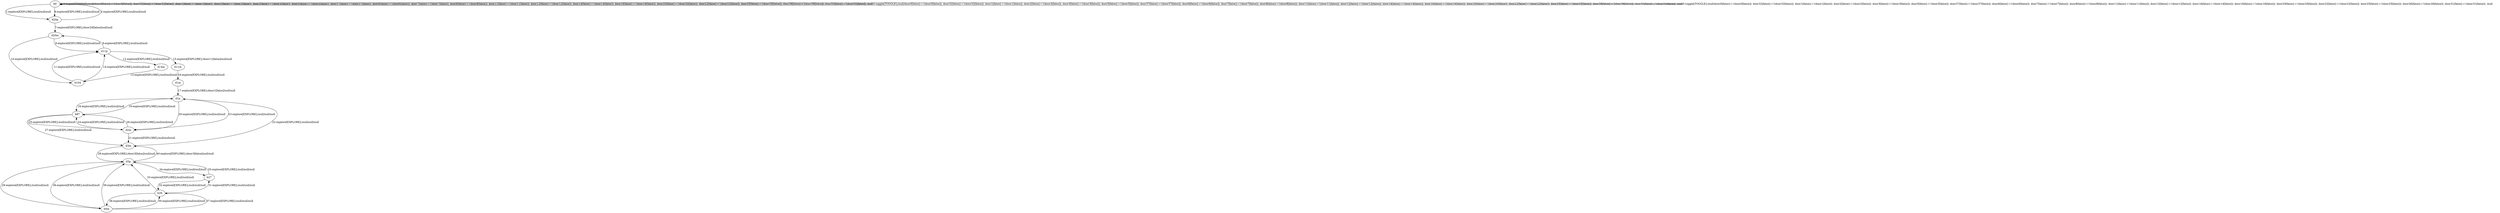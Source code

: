 # Total number of goals covered by this test: 1
# d3p --> d3m

digraph g {
"b0" -> "d20p" [label = "1-explore[EXPLORE];/null/null/null"];
"d20p" -> "b0" [label = "2-explore[EXPLORE];/null/null/null"];
"b0" -> "b0" [label = "3-toggle[TOGGLE];/null/door0[false]:=!(door0[false]); door32[false]:=!(door32[false]); door1[false]:=!(door1[false]); door2[false]:=!(door2[false]); door3[false]:=!(door3[false]); door5[false]:=!(door5[false]); door37[false]:=!(door37[false]); door6[false]:=!(door6[false]); door7[false]:=!(door7[false]); door8[false]:=!(door8[false]); door11[false]:=!(door11[false]); door12[false]:=!(door12[false]); door14[false]:=!(door14[false]); door16[false]:=!(door16[false]); door20[false]:=!(door20[false]); door22[false]:=!(door22[false]); door25[false]:=!(door25[false]); door26[false]:=!(door26[false]); door31[false]:=!(door31[false]); /null"];
"b0" -> "b0" [label = "4-toggle[TOGGLE];/null/door0[false]:=!(door0[false]); door32[false]:=!(door32[false]); door1[false]:=!(door1[false]); door2[false]:=!(door2[false]); door3[false]:=!(door3[false]); door5[false]:=!(door5[false]); door37[false]:=!(door37[false]); door6[false]:=!(door6[false]); door7[false]:=!(door7[false]); door8[false]:=!(door8[false]); door11[false]:=!(door11[false]); door12[false]:=!(door12[false]); door14[false]:=!(door14[false]); door16[false]:=!(door16[false]); door20[false]:=!(door20[false]); door22[false]:=!(door22[false]); door25[false]:=!(door25[false]); door26[false]:=!(door26[false]); door31[false]:=!(door31[false]); /null"];
"b0" -> "b0" [label = "5-toggle[TOGGLE];/null/door0[false]:=!(door0[false]); door32[false]:=!(door32[false]); door1[false]:=!(door1[false]); door2[false]:=!(door2[false]); door3[false]:=!(door3[false]); door5[false]:=!(door5[false]); door37[false]:=!(door37[false]); door6[false]:=!(door6[false]); door7[false]:=!(door7[false]); door8[false]:=!(door8[false]); door11[false]:=!(door11[false]); door12[false]:=!(door12[false]); door14[false]:=!(door14[false]); door16[false]:=!(door16[false]); door20[false]:=!(door20[false]); door22[false]:=!(door22[false]); door25[false]:=!(door25[false]); door26[false]:=!(door26[false]); door31[false]:=!(door31[false]); /null"];
"b0" -> "d20p" [label = "6-explore[EXPLORE];/null/null/null"];
"d20p" -> "d20m" [label = "7-explore[EXPLORE];/door20[false]/null/null"];
"d20m" -> "d11p" [label = "8-explore[EXPLORE];/null/null/null"];
"d11p" -> "d20m" [label = "9-explore[EXPLORE];/null/null/null"];
"d20m" -> "b104" [label = "10-explore[EXPLORE];/null/null/null"];
"b104" -> "d11p" [label = "11-explore[EXPLORE];/null/null/null"];
"d11p" -> "d14m" [label = "12-explore[EXPLORE];/null/null/null"];
"d14m" -> "b104" [label = "13-explore[EXPLORE];/null/null/null"];
"b104" -> "d11p" [label = "14-explore[EXPLORE];/null/null/null"];
"d11p" -> "d11m" [label = "15-explore[EXPLORE];/door11[false]/null/null"];
"d11m" -> "d1m" [label = "16-explore[EXPLORE];/null/null/null"];
"d1m" -> "d1p" [label = "17-explore[EXPLORE];/door1[false]/null/null"];
"d1p" -> "b87" [label = "18-explore[EXPLORE];/null/null/null"];
"b87" -> "d1p" [label = "19-explore[EXPLORE];/null/null/null"];
"d1p" -> "d2m" [label = "20-explore[EXPLORE];/null/null/null"];
"d2m" -> "d3m" [label = "21-explore[EXPLORE];/null/null/null"];
"d3m" -> "d1p" [label = "22-explore[EXPLORE];/null/null/null"];
"d1p" -> "d2m" [label = "23-explore[EXPLORE];/null/null/null"];
"d2m" -> "b87" [label = "24-explore[EXPLORE];/null/null/null"];
"b87" -> "d2m" [label = "25-explore[EXPLORE];/null/null/null"];
"d2m" -> "b87" [label = "26-explore[EXPLORE];/null/null/null"];
"b87" -> "d3m" [label = "27-explore[EXPLORE];/null/null/null"];
"d3m" -> "d3p" [label = "28-explore[EXPLORE];/door3[false]/null/null"];
"d3p" -> "d4m" [label = "29-explore[EXPLORE];/null/null/null"];
"d4m" -> "b26" [label = "30-explore[EXPLORE];/null/null/null"];
"b26" -> "b27" [label = "31-explore[EXPLORE];/null/null/null"];
"b27" -> "b26" [label = "32-explore[EXPLORE];/null/null/null"];
"b26" -> "d3p" [label = "33-explore[EXPLORE];/null/null/null"];
"d3p" -> "b27" [label = "34-explore[EXPLORE];/null/null/null"];
"b27" -> "d3p" [label = "35-explore[EXPLORE];/null/null/null"];
"d3p" -> "d4m" [label = "36-explore[EXPLORE];/null/null/null"];
"d4m" -> "b26" [label = "37-explore[EXPLORE];/null/null/null"];
"b26" -> "d4m" [label = "38-explore[EXPLORE];/null/null/null"];
"d4m" -> "d3p" [label = "39-explore[EXPLORE];/null/null/null"];
"d3p" -> "d3m" [label = "40-explore[EXPLORE];/door3[false]/null/null"];
}